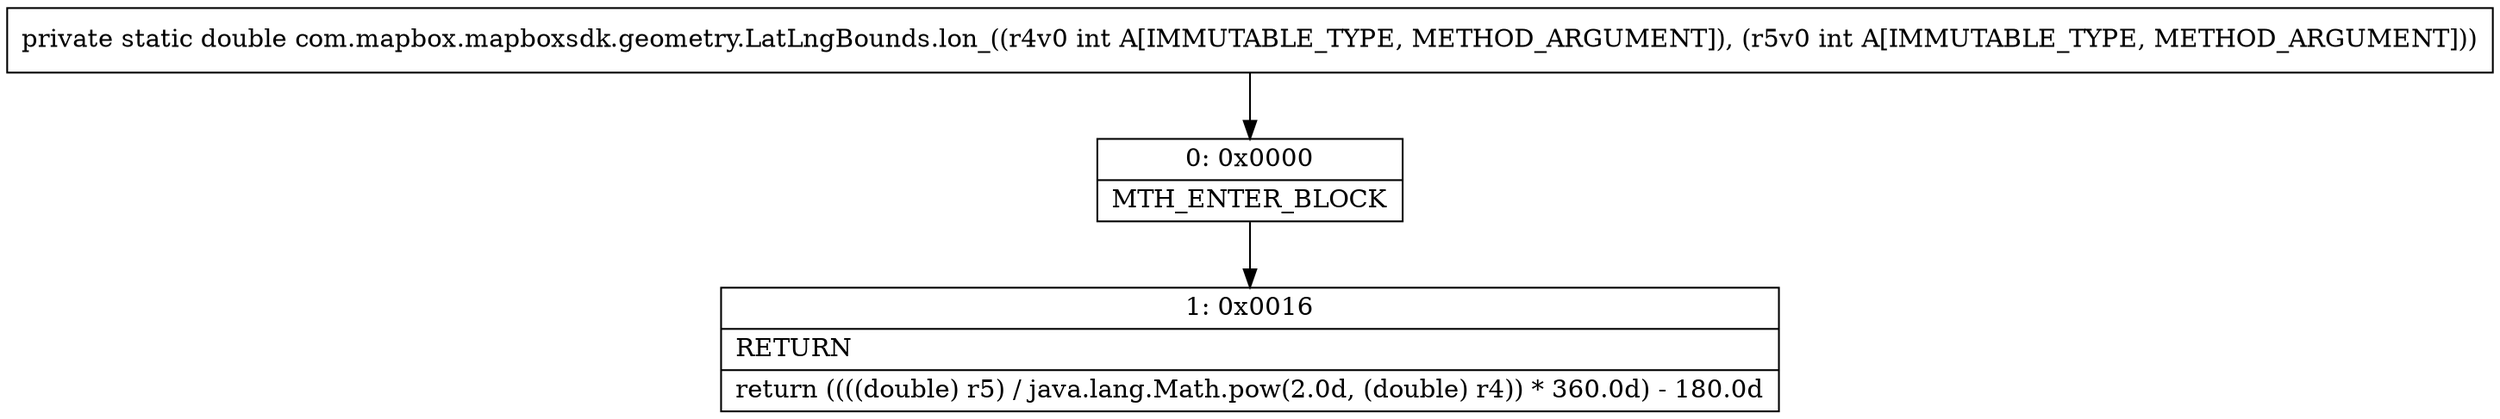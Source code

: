 digraph "CFG forcom.mapbox.mapboxsdk.geometry.LatLngBounds.lon_(II)D" {
Node_0 [shape=record,label="{0\:\ 0x0000|MTH_ENTER_BLOCK\l}"];
Node_1 [shape=record,label="{1\:\ 0x0016|RETURN\l|return ((((double) r5) \/ java.lang.Math.pow(2.0d, (double) r4)) * 360.0d) \- 180.0d\l}"];
MethodNode[shape=record,label="{private static double com.mapbox.mapboxsdk.geometry.LatLngBounds.lon_((r4v0 int A[IMMUTABLE_TYPE, METHOD_ARGUMENT]), (r5v0 int A[IMMUTABLE_TYPE, METHOD_ARGUMENT])) }"];
MethodNode -> Node_0;
Node_0 -> Node_1;
}

